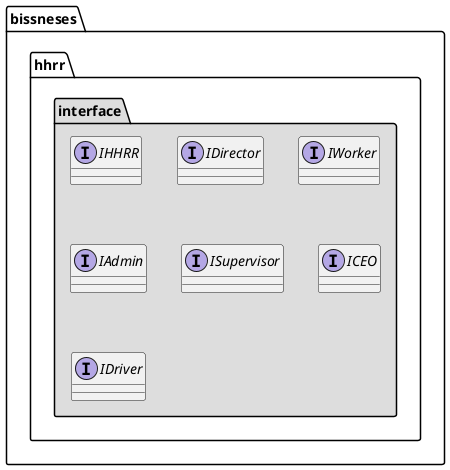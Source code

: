 @startuml
    !startsub interface
        package bissneses.hhrr.interface #DDDDDD {
            interface IHHRR
            interface IDirector
            interface IWorker
            interface IAdmin
            interface ISupervisor
            interface ICEO
            interface IDriver
        }
    !endsub
@enduml